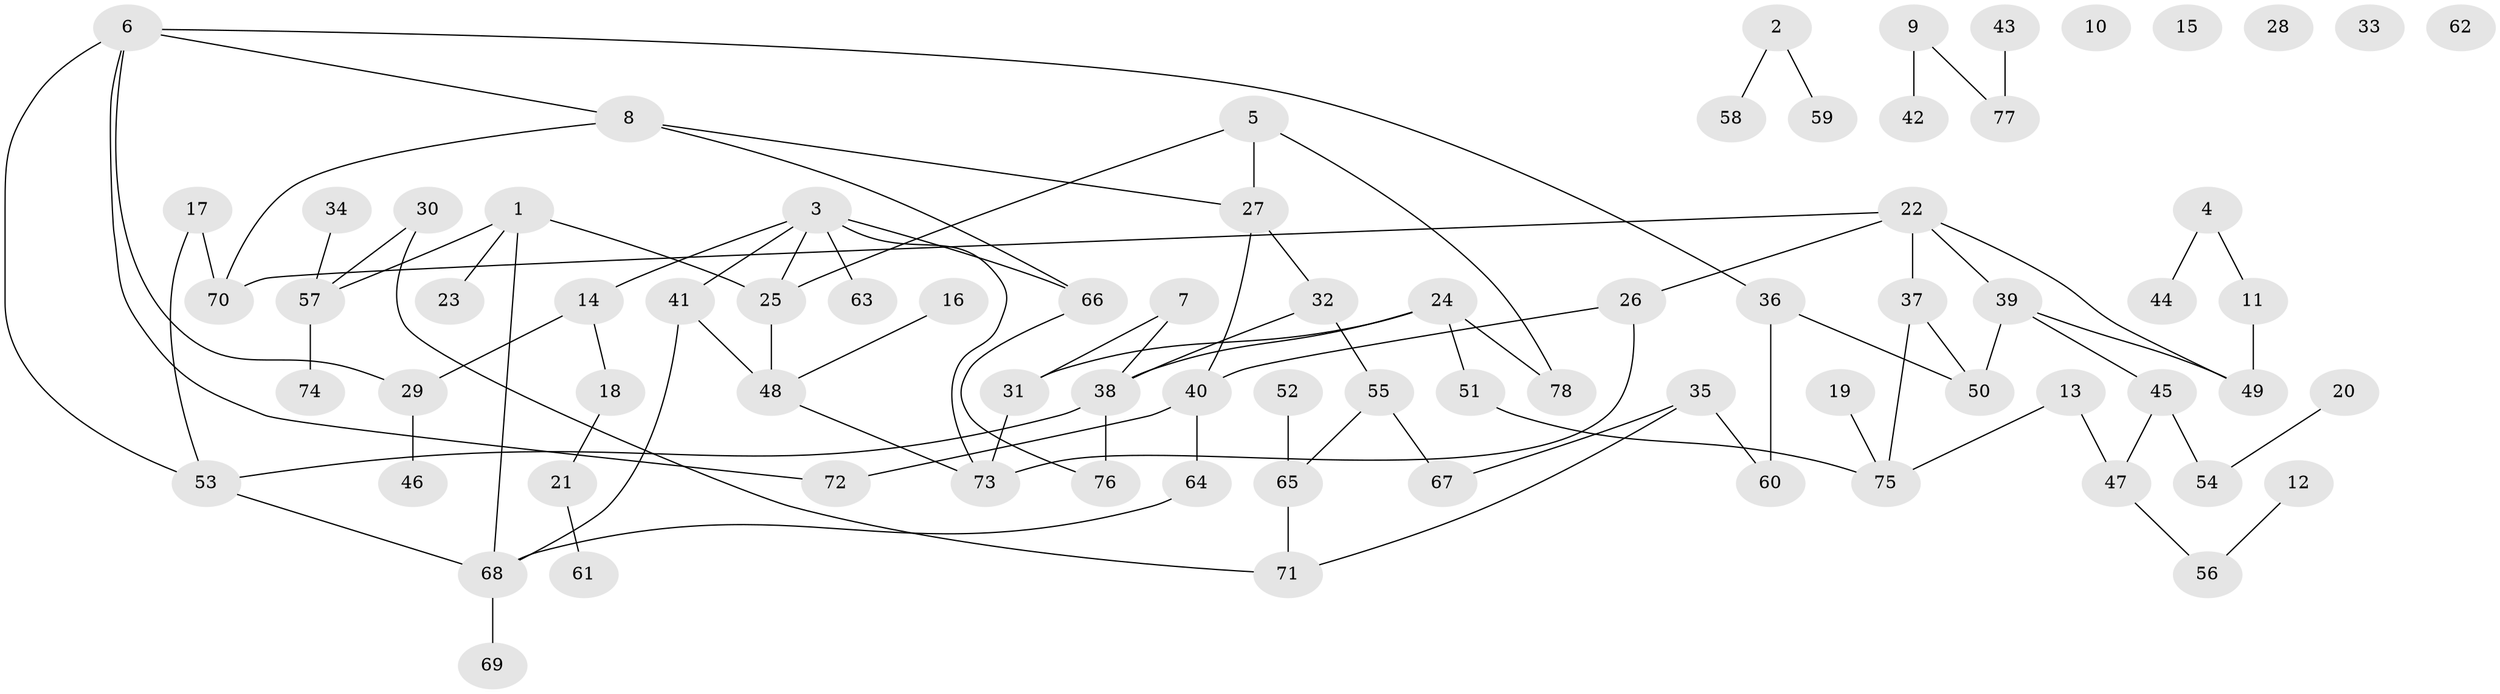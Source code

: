 // Generated by graph-tools (version 1.1) at 2025/33/03/09/25 02:33:42]
// undirected, 78 vertices, 94 edges
graph export_dot {
graph [start="1"]
  node [color=gray90,style=filled];
  1;
  2;
  3;
  4;
  5;
  6;
  7;
  8;
  9;
  10;
  11;
  12;
  13;
  14;
  15;
  16;
  17;
  18;
  19;
  20;
  21;
  22;
  23;
  24;
  25;
  26;
  27;
  28;
  29;
  30;
  31;
  32;
  33;
  34;
  35;
  36;
  37;
  38;
  39;
  40;
  41;
  42;
  43;
  44;
  45;
  46;
  47;
  48;
  49;
  50;
  51;
  52;
  53;
  54;
  55;
  56;
  57;
  58;
  59;
  60;
  61;
  62;
  63;
  64;
  65;
  66;
  67;
  68;
  69;
  70;
  71;
  72;
  73;
  74;
  75;
  76;
  77;
  78;
  1 -- 23;
  1 -- 25;
  1 -- 57;
  1 -- 68;
  2 -- 58;
  2 -- 59;
  3 -- 14;
  3 -- 25;
  3 -- 41;
  3 -- 63;
  3 -- 66;
  3 -- 73;
  4 -- 11;
  4 -- 44;
  5 -- 25;
  5 -- 27;
  5 -- 78;
  6 -- 8;
  6 -- 29;
  6 -- 36;
  6 -- 53;
  6 -- 72;
  7 -- 31;
  7 -- 38;
  8 -- 27;
  8 -- 66;
  8 -- 70;
  9 -- 42;
  9 -- 77;
  11 -- 49;
  12 -- 56;
  13 -- 47;
  13 -- 75;
  14 -- 18;
  14 -- 29;
  16 -- 48;
  17 -- 53;
  17 -- 70;
  18 -- 21;
  19 -- 75;
  20 -- 54;
  21 -- 61;
  22 -- 26;
  22 -- 37;
  22 -- 39;
  22 -- 49;
  22 -- 70;
  24 -- 31;
  24 -- 38;
  24 -- 51;
  24 -- 78;
  25 -- 48;
  26 -- 40;
  26 -- 73;
  27 -- 32;
  27 -- 40;
  29 -- 46;
  30 -- 57;
  30 -- 71;
  31 -- 73;
  32 -- 38;
  32 -- 55;
  34 -- 57;
  35 -- 60;
  35 -- 67;
  35 -- 71;
  36 -- 50;
  36 -- 60;
  37 -- 50;
  37 -- 75;
  38 -- 53;
  38 -- 76;
  39 -- 45;
  39 -- 49;
  39 -- 50;
  40 -- 64;
  40 -- 72;
  41 -- 48;
  41 -- 68;
  43 -- 77;
  45 -- 47;
  45 -- 54;
  47 -- 56;
  48 -- 73;
  51 -- 75;
  52 -- 65;
  53 -- 68;
  55 -- 65;
  55 -- 67;
  57 -- 74;
  64 -- 68;
  65 -- 71;
  66 -- 76;
  68 -- 69;
}
